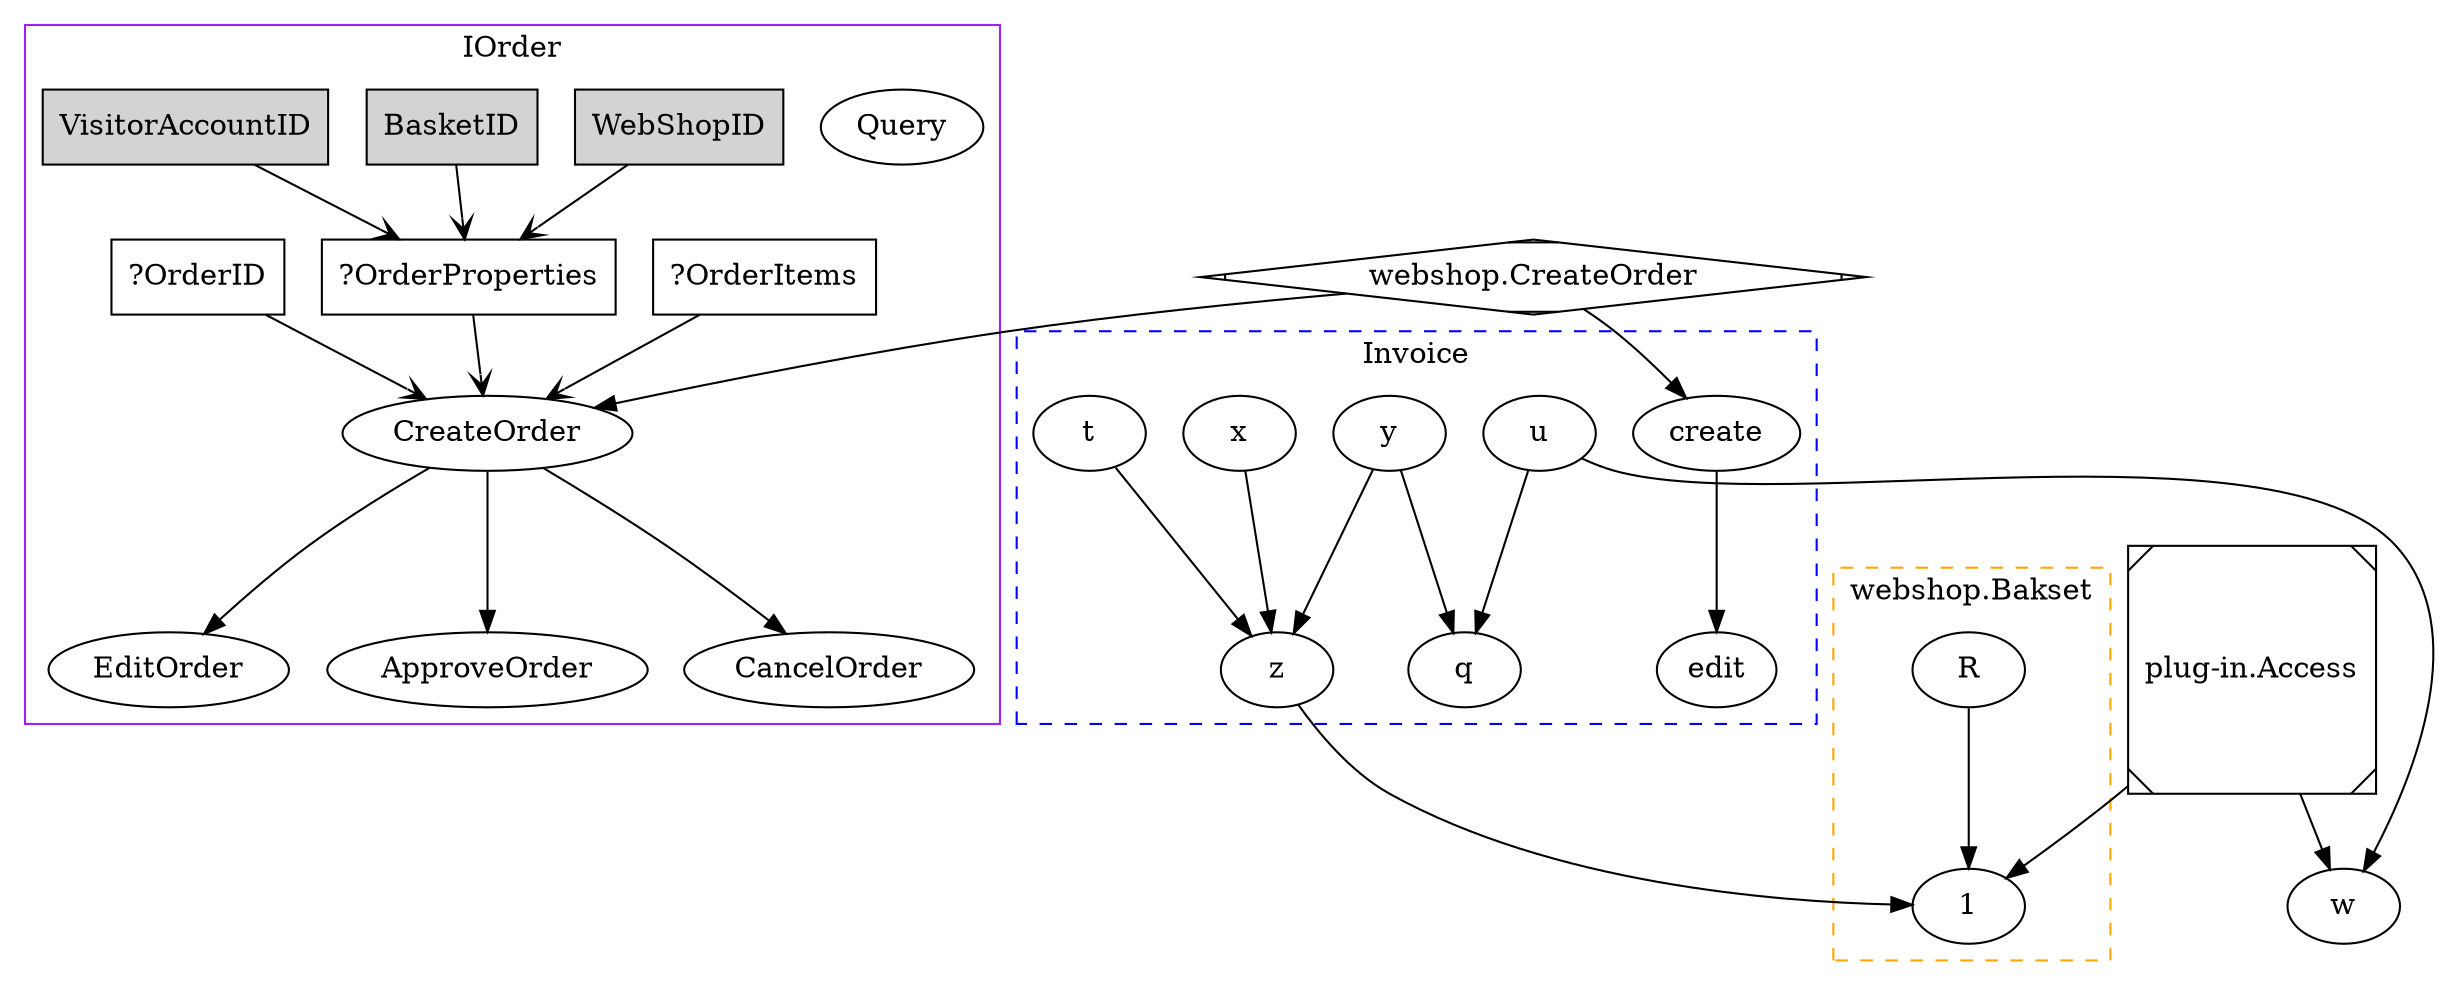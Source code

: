 digraph G {
	subgraph cluster_0 {
		label = "IOrder";
		CreateOrder -> EditOrder;
		CreateOrder -> ApproveOrder;
		CreateOrder -> CancelOrder;
		Query;
		color=purple;
		
		//form
		node [shape  = box];
	size = "3,3";
	"?OrderID" -> CreateOrder [arrowhead=open taillabel=""]
	node [shape  = box];
	size = "3,3";
	"?OrderProperties" -> CreateOrder [arrowhead=open taillabel=""]
	node [shape  = box];
	size = "3,3";
	"?OrderItems" -> CreateOrder [arrowhead=open taillabel=""]
	node [style=filled];
		VisitorAccountID -> "?OrderProperties" [arrowhead=open taillabel=""]
	node [style=filled];
		WebShopID -> "?OrderProperties" [arrowhead=open taillabel=""]
		BasketID -> "?OrderProperties" [arrowhead=open taillabel=""]
	
	
	
		color = purple;
	}

	subgraph cluster_1 {
		label = "Invoice";
		style= "dashed";
		color=blue;
		create -> edit;
		x -> z;
		y -> z;
		y -> q;
		u -> q;
		t -> z;
	}
	
	subgraph cluster_2 {
		label = "webshop.Bakset";
		style = "dashed";
		color=orange;
		z -> 1;
		R -> 1;
	}

	"webshop.CreateOrder" -> CreateOrder;
	"webshop.CreateOrder" -> create;
	
	"plug-in.Access" -> 1;
	"plug-in.Access" -> w;
	
	"webshop.CreateOrder" [shape=Mdiamond];
	"plug-in.Access" [shape=Msquare];
	u -> w;
}

